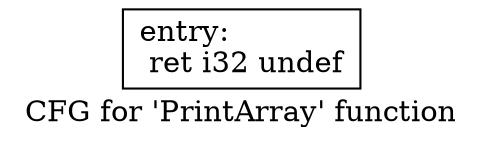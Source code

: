 digraph "CFG for 'PrintArray' function" {
	label="CFG for 'PrintArray' function";

	Node0x5427170 [shape=record,label="{entry:\l  ret i32 undef\l}"];
}

